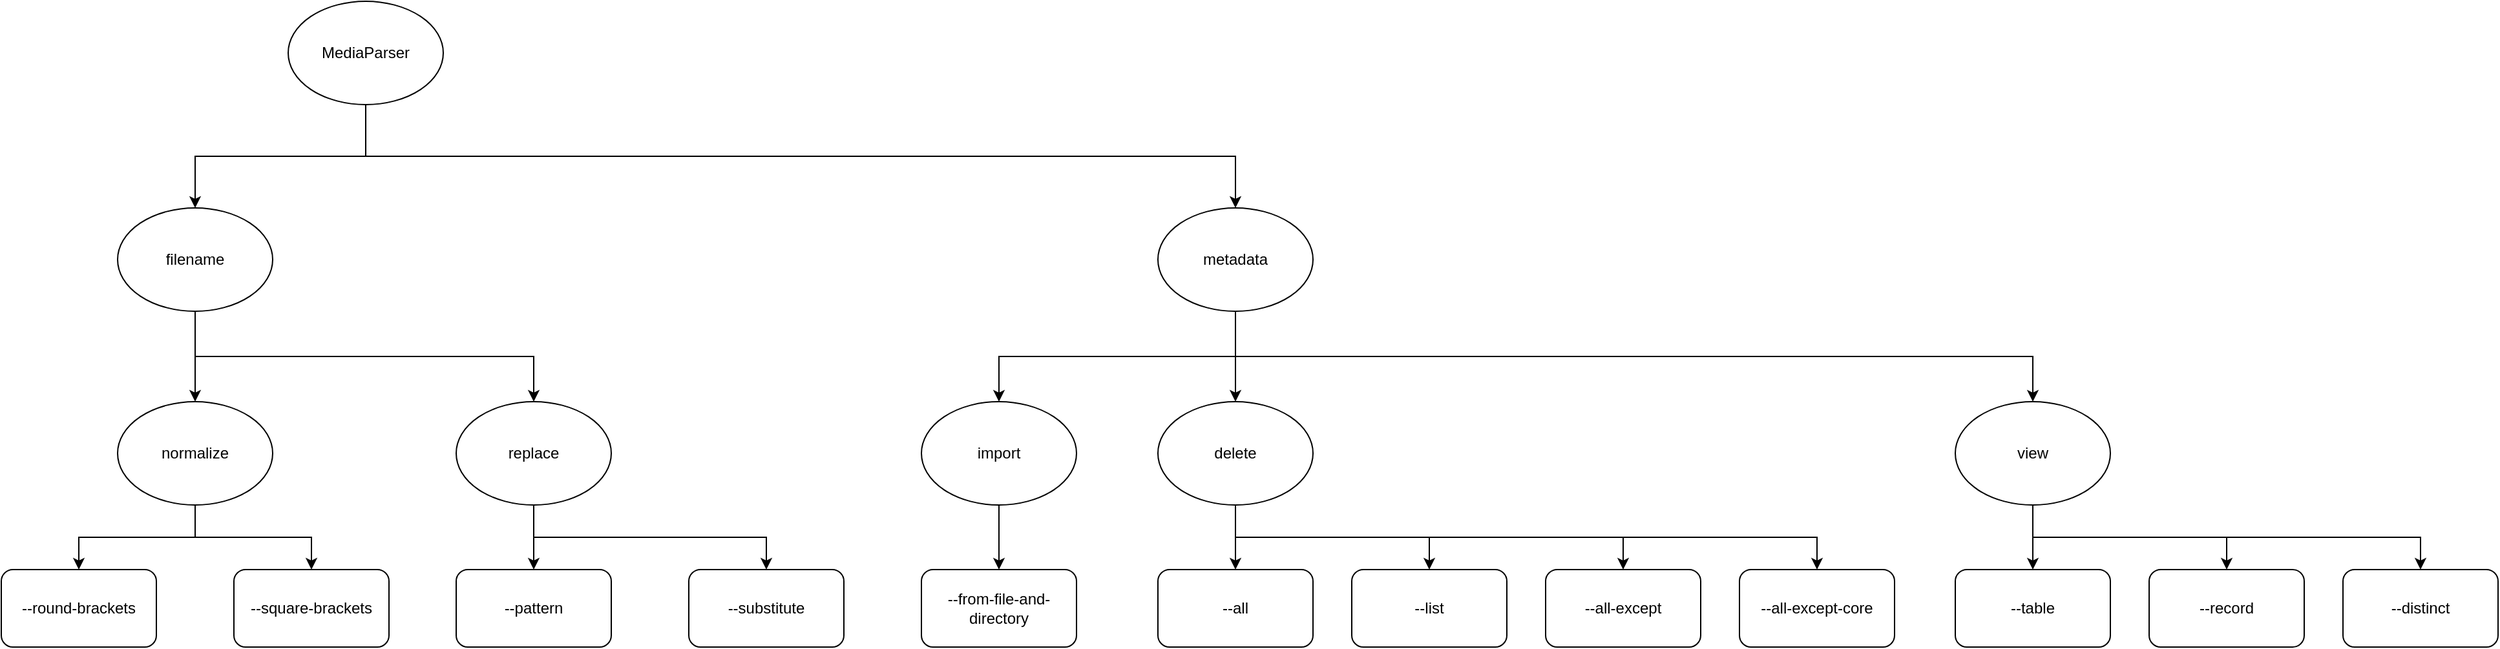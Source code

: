 <mxfile version="16.1.2" type="device"><diagram id="mg02Saa6IDLMkaMSTQIg" name="Page-1"><mxGraphModel dx="1449" dy="737" grid="1" gridSize="10" guides="1" tooltips="1" connect="1" arrows="1" fold="1" page="1" pageScale="1" pageWidth="1169" pageHeight="827" math="0" shadow="0"><root><mxCell id="0"/><mxCell id="1" parent="0"/><mxCell id="uFVPx8ae-7RO5NRi3mD2-3" style="edgeStyle=orthogonalEdgeStyle;rounded=0;orthogonalLoop=1;jettySize=auto;html=1;exitX=0.5;exitY=1;exitDx=0;exitDy=0;" edge="1" parent="1" source="uFVPx8ae-7RO5NRi3mD2-1" target="uFVPx8ae-7RO5NRi3mD2-2"><mxGeometry relative="1" as="geometry"/></mxCell><mxCell id="uFVPx8ae-7RO5NRi3mD2-31" style="edgeStyle=orthogonalEdgeStyle;rounded=0;jumpStyle=none;orthogonalLoop=1;jettySize=auto;html=1;exitX=0.5;exitY=1;exitDx=0;exitDy=0;" edge="1" parent="1" source="uFVPx8ae-7RO5NRi3mD2-2" target="uFVPx8ae-7RO5NRi3mD2-29"><mxGeometry relative="1" as="geometry"/></mxCell><mxCell id="uFVPx8ae-7RO5NRi3mD2-33" style="edgeStyle=orthogonalEdgeStyle;rounded=0;jumpStyle=none;orthogonalLoop=1;jettySize=auto;html=1;exitX=0.5;exitY=1;exitDx=0;exitDy=0;" edge="1" parent="1" source="uFVPx8ae-7RO5NRi3mD2-1" target="uFVPx8ae-7RO5NRi3mD2-6"><mxGeometry relative="1" as="geometry"/></mxCell><mxCell id="uFVPx8ae-7RO5NRi3mD2-1" value="MediaParser" style="ellipse;whiteSpace=wrap;html=1;" vertex="1" parent="1"><mxGeometry x="240" y="210" width="120" height="80" as="geometry"/></mxCell><mxCell id="uFVPx8ae-7RO5NRi3mD2-5" style="edgeStyle=orthogonalEdgeStyle;rounded=0;orthogonalLoop=1;jettySize=auto;html=1;entryX=0.5;entryY=0;entryDx=0;entryDy=0;" edge="1" parent="1" source="uFVPx8ae-7RO5NRi3mD2-2" target="uFVPx8ae-7RO5NRi3mD2-4"><mxGeometry relative="1" as="geometry"/></mxCell><mxCell id="uFVPx8ae-7RO5NRi3mD2-2" value="filename" style="ellipse;whiteSpace=wrap;html=1;" vertex="1" parent="1"><mxGeometry x="108" y="370" width="120" height="80" as="geometry"/></mxCell><mxCell id="uFVPx8ae-7RO5NRi3mD2-13" style="edgeStyle=orthogonalEdgeStyle;rounded=0;orthogonalLoop=1;jettySize=auto;html=1;exitX=0.5;exitY=1;exitDx=0;exitDy=0;entryX=0.5;entryY=0;entryDx=0;entryDy=0;" edge="1" parent="1" source="uFVPx8ae-7RO5NRi3mD2-4" target="uFVPx8ae-7RO5NRi3mD2-12"><mxGeometry relative="1" as="geometry"/></mxCell><mxCell id="uFVPx8ae-7RO5NRi3mD2-15" style="edgeStyle=orthogonalEdgeStyle;rounded=0;orthogonalLoop=1;jettySize=auto;html=1;exitX=0.5;exitY=1;exitDx=0;exitDy=0;entryX=0.5;entryY=0;entryDx=0;entryDy=0;" edge="1" parent="1" source="uFVPx8ae-7RO5NRi3mD2-4" target="uFVPx8ae-7RO5NRi3mD2-14"><mxGeometry relative="1" as="geometry"/></mxCell><mxCell id="uFVPx8ae-7RO5NRi3mD2-4" value="normalize" style="ellipse;whiteSpace=wrap;html=1;" vertex="1" parent="1"><mxGeometry x="108" y="520" width="120" height="80" as="geometry"/></mxCell><mxCell id="uFVPx8ae-7RO5NRi3mD2-9" style="edgeStyle=orthogonalEdgeStyle;rounded=0;orthogonalLoop=1;jettySize=auto;html=1;exitX=0.5;exitY=1;exitDx=0;exitDy=0;entryX=0.5;entryY=0;entryDx=0;entryDy=0;" edge="1" parent="1" source="uFVPx8ae-7RO5NRi3mD2-6" target="uFVPx8ae-7RO5NRi3mD2-8"><mxGeometry relative="1" as="geometry"/></mxCell><mxCell id="uFVPx8ae-7RO5NRi3mD2-11" style="edgeStyle=orthogonalEdgeStyle;rounded=0;orthogonalLoop=1;jettySize=auto;html=1;exitX=0.5;exitY=1;exitDx=0;exitDy=0;" edge="1" parent="1" source="uFVPx8ae-7RO5NRi3mD2-6" target="uFVPx8ae-7RO5NRi3mD2-10"><mxGeometry relative="1" as="geometry"/></mxCell><mxCell id="uFVPx8ae-7RO5NRi3mD2-28" style="edgeStyle=orthogonalEdgeStyle;rounded=0;jumpStyle=none;orthogonalLoop=1;jettySize=auto;html=1;exitX=0.5;exitY=1;exitDx=0;exitDy=0;entryX=0.5;entryY=0;entryDx=0;entryDy=0;" edge="1" parent="1" source="uFVPx8ae-7RO5NRi3mD2-6" target="uFVPx8ae-7RO5NRi3mD2-27"><mxGeometry relative="1" as="geometry"><mxPoint x="1590" y="520" as="targetPoint"/></mxGeometry></mxCell><mxCell id="uFVPx8ae-7RO5NRi3mD2-6" value="metadata" style="ellipse;whiteSpace=wrap;html=1;" vertex="1" parent="1"><mxGeometry x="913" y="370" width="120" height="80" as="geometry"/></mxCell><mxCell id="uFVPx8ae-7RO5NRi3mD2-17" style="edgeStyle=orthogonalEdgeStyle;rounded=0;orthogonalLoop=1;jettySize=auto;html=1;exitX=0.5;exitY=1;exitDx=0;exitDy=0;entryX=0.5;entryY=0;entryDx=0;entryDy=0;" edge="1" parent="1" source="uFVPx8ae-7RO5NRi3mD2-8" target="uFVPx8ae-7RO5NRi3mD2-16"><mxGeometry relative="1" as="geometry"/></mxCell><mxCell id="uFVPx8ae-7RO5NRi3mD2-8" value="import" style="ellipse;whiteSpace=wrap;html=1;" vertex="1" parent="1"><mxGeometry x="730" y="520" width="120" height="80" as="geometry"/></mxCell><mxCell id="uFVPx8ae-7RO5NRi3mD2-22" style="edgeStyle=orthogonalEdgeStyle;rounded=0;orthogonalLoop=1;jettySize=auto;html=1;exitX=0.5;exitY=1;exitDx=0;exitDy=0;" edge="1" parent="1" source="uFVPx8ae-7RO5NRi3mD2-10" target="uFVPx8ae-7RO5NRi3mD2-20"><mxGeometry relative="1" as="geometry"/></mxCell><mxCell id="uFVPx8ae-7RO5NRi3mD2-23" style="edgeStyle=orthogonalEdgeStyle;rounded=0;orthogonalLoop=1;jettySize=auto;html=1;exitX=0.5;exitY=1;exitDx=0;exitDy=0;" edge="1" parent="1" source="uFVPx8ae-7RO5NRi3mD2-10" target="uFVPx8ae-7RO5NRi3mD2-18"><mxGeometry relative="1" as="geometry"/></mxCell><mxCell id="uFVPx8ae-7RO5NRi3mD2-24" style="edgeStyle=orthogonalEdgeStyle;rounded=0;orthogonalLoop=1;jettySize=auto;html=1;exitX=0.5;exitY=1;exitDx=0;exitDy=0;entryX=0.5;entryY=0;entryDx=0;entryDy=0;jumpStyle=none;" edge="1" parent="1" source="uFVPx8ae-7RO5NRi3mD2-10" target="uFVPx8ae-7RO5NRi3mD2-19"><mxGeometry relative="1" as="geometry"/></mxCell><mxCell id="uFVPx8ae-7RO5NRi3mD2-26" style="edgeStyle=orthogonalEdgeStyle;rounded=0;jumpStyle=none;orthogonalLoop=1;jettySize=auto;html=1;exitX=0.5;exitY=1;exitDx=0;exitDy=0;entryX=0.5;entryY=0;entryDx=0;entryDy=0;" edge="1" parent="1" source="uFVPx8ae-7RO5NRi3mD2-10" target="uFVPx8ae-7RO5NRi3mD2-25"><mxGeometry relative="1" as="geometry"/></mxCell><mxCell id="uFVPx8ae-7RO5NRi3mD2-10" value="delete" style="ellipse;whiteSpace=wrap;html=1;" vertex="1" parent="1"><mxGeometry x="913" y="520" width="120" height="80" as="geometry"/></mxCell><mxCell id="uFVPx8ae-7RO5NRi3mD2-12" value="--round-brackets" style="rounded=1;whiteSpace=wrap;html=1;" vertex="1" parent="1"><mxGeometry x="18" y="650" width="120" height="60" as="geometry"/></mxCell><mxCell id="uFVPx8ae-7RO5NRi3mD2-14" value="--square-brackets" style="rounded=1;whiteSpace=wrap;html=1;" vertex="1" parent="1"><mxGeometry x="198" y="650" width="120" height="60" as="geometry"/></mxCell><mxCell id="uFVPx8ae-7RO5NRi3mD2-16" value="--from-file-and-directory" style="rounded=1;whiteSpace=wrap;html=1;" vertex="1" parent="1"><mxGeometry x="730" y="650" width="120" height="60" as="geometry"/></mxCell><mxCell id="uFVPx8ae-7RO5NRi3mD2-18" value="--all" style="rounded=1;whiteSpace=wrap;html=1;" vertex="1" parent="1"><mxGeometry x="913" y="650" width="120" height="60" as="geometry"/></mxCell><mxCell id="uFVPx8ae-7RO5NRi3mD2-19" value="--list" style="rounded=1;whiteSpace=wrap;html=1;" vertex="1" parent="1"><mxGeometry x="1063" y="650" width="120" height="60" as="geometry"/></mxCell><mxCell id="uFVPx8ae-7RO5NRi3mD2-20" value="--all-except" style="rounded=1;whiteSpace=wrap;html=1;" vertex="1" parent="1"><mxGeometry x="1213" y="650" width="120" height="60" as="geometry"/></mxCell><mxCell id="uFVPx8ae-7RO5NRi3mD2-25" value="--all-except-core" style="rounded=1;whiteSpace=wrap;html=1;" vertex="1" parent="1"><mxGeometry x="1363" y="650" width="120" height="60" as="geometry"/></mxCell><mxCell id="uFVPx8ae-7RO5NRi3mD2-39" style="edgeStyle=orthogonalEdgeStyle;rounded=0;jumpStyle=none;orthogonalLoop=1;jettySize=auto;html=1;exitX=0.5;exitY=1;exitDx=0;exitDy=0;entryX=0.5;entryY=0;entryDx=0;entryDy=0;" edge="1" parent="1" source="uFVPx8ae-7RO5NRi3mD2-27" target="uFVPx8ae-7RO5NRi3mD2-36"><mxGeometry relative="1" as="geometry"/></mxCell><mxCell id="uFVPx8ae-7RO5NRi3mD2-40" style="edgeStyle=orthogonalEdgeStyle;rounded=0;jumpStyle=none;orthogonalLoop=1;jettySize=auto;html=1;exitX=0.5;exitY=1;exitDx=0;exitDy=0;entryX=0.5;entryY=0;entryDx=0;entryDy=0;" edge="1" parent="1" source="uFVPx8ae-7RO5NRi3mD2-27" target="uFVPx8ae-7RO5NRi3mD2-37"><mxGeometry relative="1" as="geometry"/></mxCell><mxCell id="uFVPx8ae-7RO5NRi3mD2-41" style="edgeStyle=orthogonalEdgeStyle;rounded=0;jumpStyle=none;orthogonalLoop=1;jettySize=auto;html=1;exitX=0.5;exitY=1;exitDx=0;exitDy=0;entryX=0.5;entryY=0;entryDx=0;entryDy=0;" edge="1" parent="1" source="uFVPx8ae-7RO5NRi3mD2-27" target="uFVPx8ae-7RO5NRi3mD2-38"><mxGeometry relative="1" as="geometry"/></mxCell><mxCell id="uFVPx8ae-7RO5NRi3mD2-27" value="view" style="ellipse;whiteSpace=wrap;html=1;" vertex="1" parent="1"><mxGeometry x="1530" y="520" width="120" height="80" as="geometry"/></mxCell><mxCell id="uFVPx8ae-7RO5NRi3mD2-32" style="edgeStyle=orthogonalEdgeStyle;rounded=0;jumpStyle=none;orthogonalLoop=1;jettySize=auto;html=1;exitX=0.5;exitY=1;exitDx=0;exitDy=0;" edge="1" parent="1" source="uFVPx8ae-7RO5NRi3mD2-29" target="uFVPx8ae-7RO5NRi3mD2-30"><mxGeometry relative="1" as="geometry"/></mxCell><mxCell id="uFVPx8ae-7RO5NRi3mD2-35" style="edgeStyle=orthogonalEdgeStyle;rounded=0;jumpStyle=none;orthogonalLoop=1;jettySize=auto;html=1;exitX=0.5;exitY=1;exitDx=0;exitDy=0;entryX=0.5;entryY=0;entryDx=0;entryDy=0;" edge="1" parent="1" source="uFVPx8ae-7RO5NRi3mD2-29" target="uFVPx8ae-7RO5NRi3mD2-34"><mxGeometry relative="1" as="geometry"/></mxCell><mxCell id="uFVPx8ae-7RO5NRi3mD2-29" value="replace" style="ellipse;whiteSpace=wrap;html=1;" vertex="1" parent="1"><mxGeometry x="370" y="520" width="120" height="80" as="geometry"/></mxCell><mxCell id="uFVPx8ae-7RO5NRi3mD2-30" value="--pattern" style="rounded=1;whiteSpace=wrap;html=1;" vertex="1" parent="1"><mxGeometry x="370" y="650" width="120" height="60" as="geometry"/></mxCell><mxCell id="uFVPx8ae-7RO5NRi3mD2-34" value="--substitute" style="rounded=1;whiteSpace=wrap;html=1;" vertex="1" parent="1"><mxGeometry x="550" y="650" width="120" height="60" as="geometry"/></mxCell><mxCell id="uFVPx8ae-7RO5NRi3mD2-36" value="--table" style="rounded=1;whiteSpace=wrap;html=1;" vertex="1" parent="1"><mxGeometry x="1530" y="650" width="120" height="60" as="geometry"/></mxCell><mxCell id="uFVPx8ae-7RO5NRi3mD2-37" value="--record" style="rounded=1;whiteSpace=wrap;html=1;" vertex="1" parent="1"><mxGeometry x="1680" y="650" width="120" height="60" as="geometry"/></mxCell><mxCell id="uFVPx8ae-7RO5NRi3mD2-38" value="--distinct" style="rounded=1;whiteSpace=wrap;html=1;" vertex="1" parent="1"><mxGeometry x="1830" y="650" width="120" height="60" as="geometry"/></mxCell></root></mxGraphModel></diagram></mxfile>